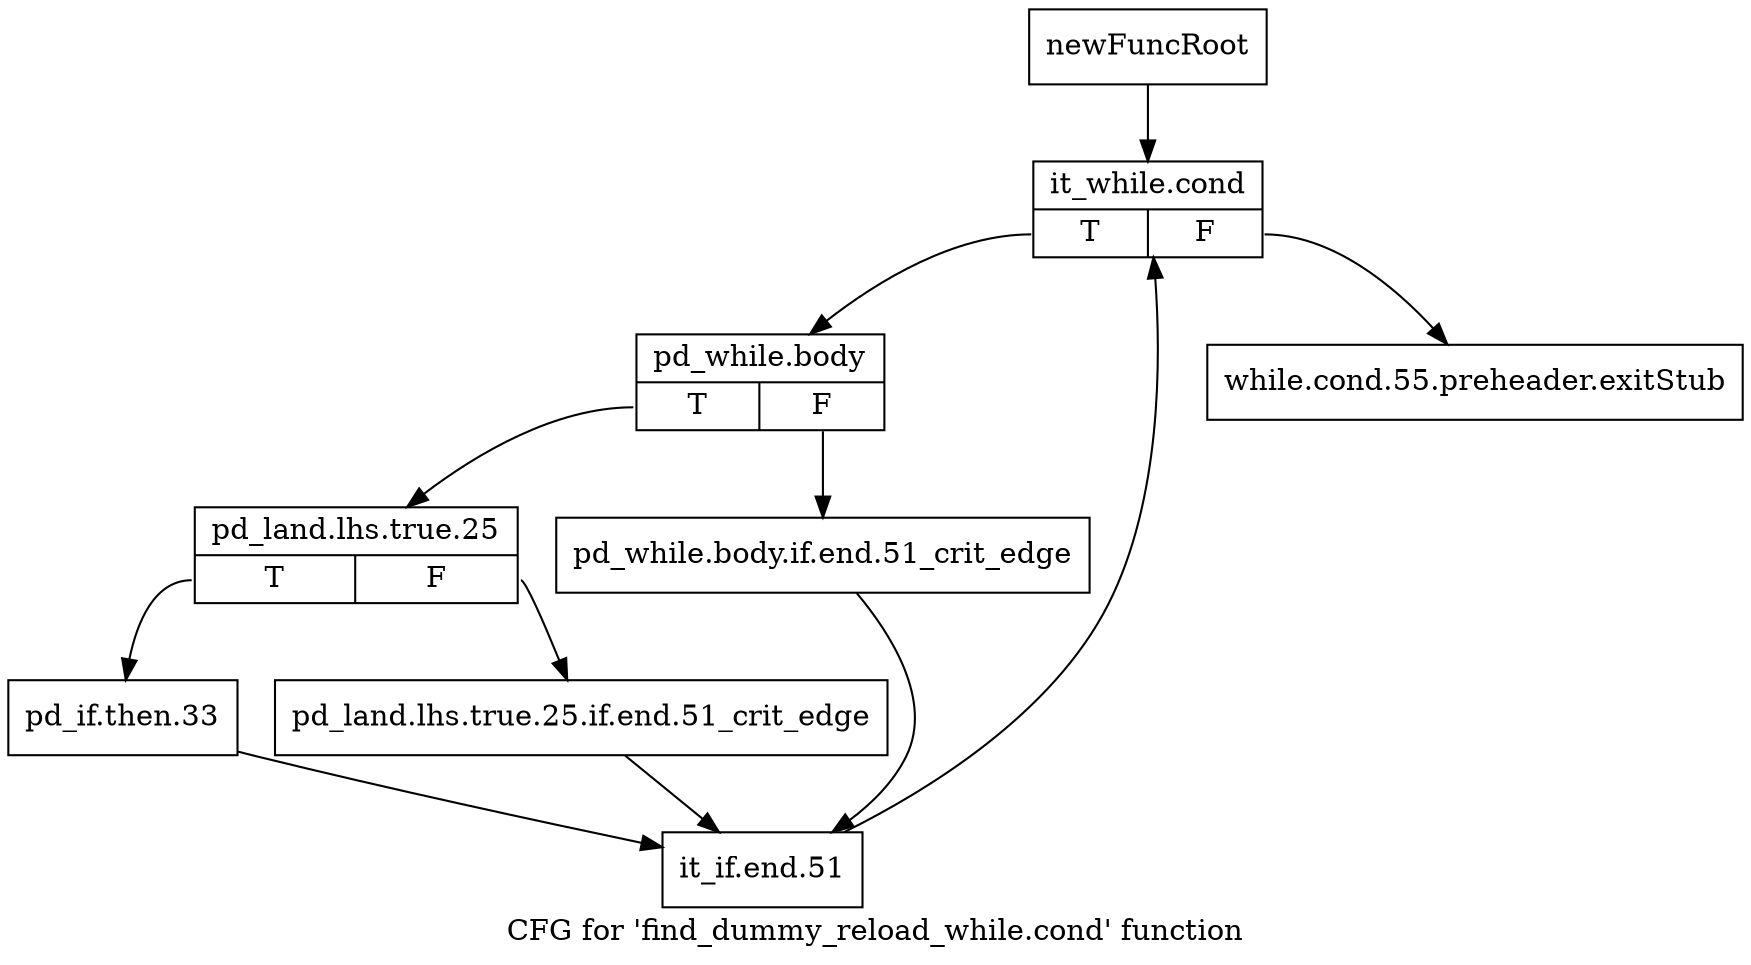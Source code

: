 digraph "CFG for 'find_dummy_reload_while.cond' function" {
	label="CFG for 'find_dummy_reload_while.cond' function";

	Node0xbd2f230 [shape=record,label="{newFuncRoot}"];
	Node0xbd2f230 -> Node0xbd2f2d0;
	Node0xbd2f280 [shape=record,label="{while.cond.55.preheader.exitStub}"];
	Node0xbd2f2d0 [shape=record,label="{it_while.cond|{<s0>T|<s1>F}}"];
	Node0xbd2f2d0:s0 -> Node0xbd2f320;
	Node0xbd2f2d0:s1 -> Node0xbd2f280;
	Node0xbd2f320 [shape=record,label="{pd_while.body|{<s0>T|<s1>F}}"];
	Node0xbd2f320:s0 -> Node0xbd2fc40;
	Node0xbd2f320:s1 -> Node0xbd2f370;
	Node0xbd2f370 [shape=record,label="{pd_while.body.if.end.51_crit_edge}"];
	Node0xbd2f370 -> Node0xbd2fd30;
	Node0xbd2fc40 [shape=record,label="{pd_land.lhs.true.25|{<s0>T|<s1>F}}"];
	Node0xbd2fc40:s0 -> Node0xbd2fce0;
	Node0xbd2fc40:s1 -> Node0xbd2fc90;
	Node0xbd2fc90 [shape=record,label="{pd_land.lhs.true.25.if.end.51_crit_edge}"];
	Node0xbd2fc90 -> Node0xbd2fd30;
	Node0xbd2fce0 [shape=record,label="{pd_if.then.33}"];
	Node0xbd2fce0 -> Node0xbd2fd30;
	Node0xbd2fd30 [shape=record,label="{it_if.end.51}"];
	Node0xbd2fd30 -> Node0xbd2f2d0;
}
